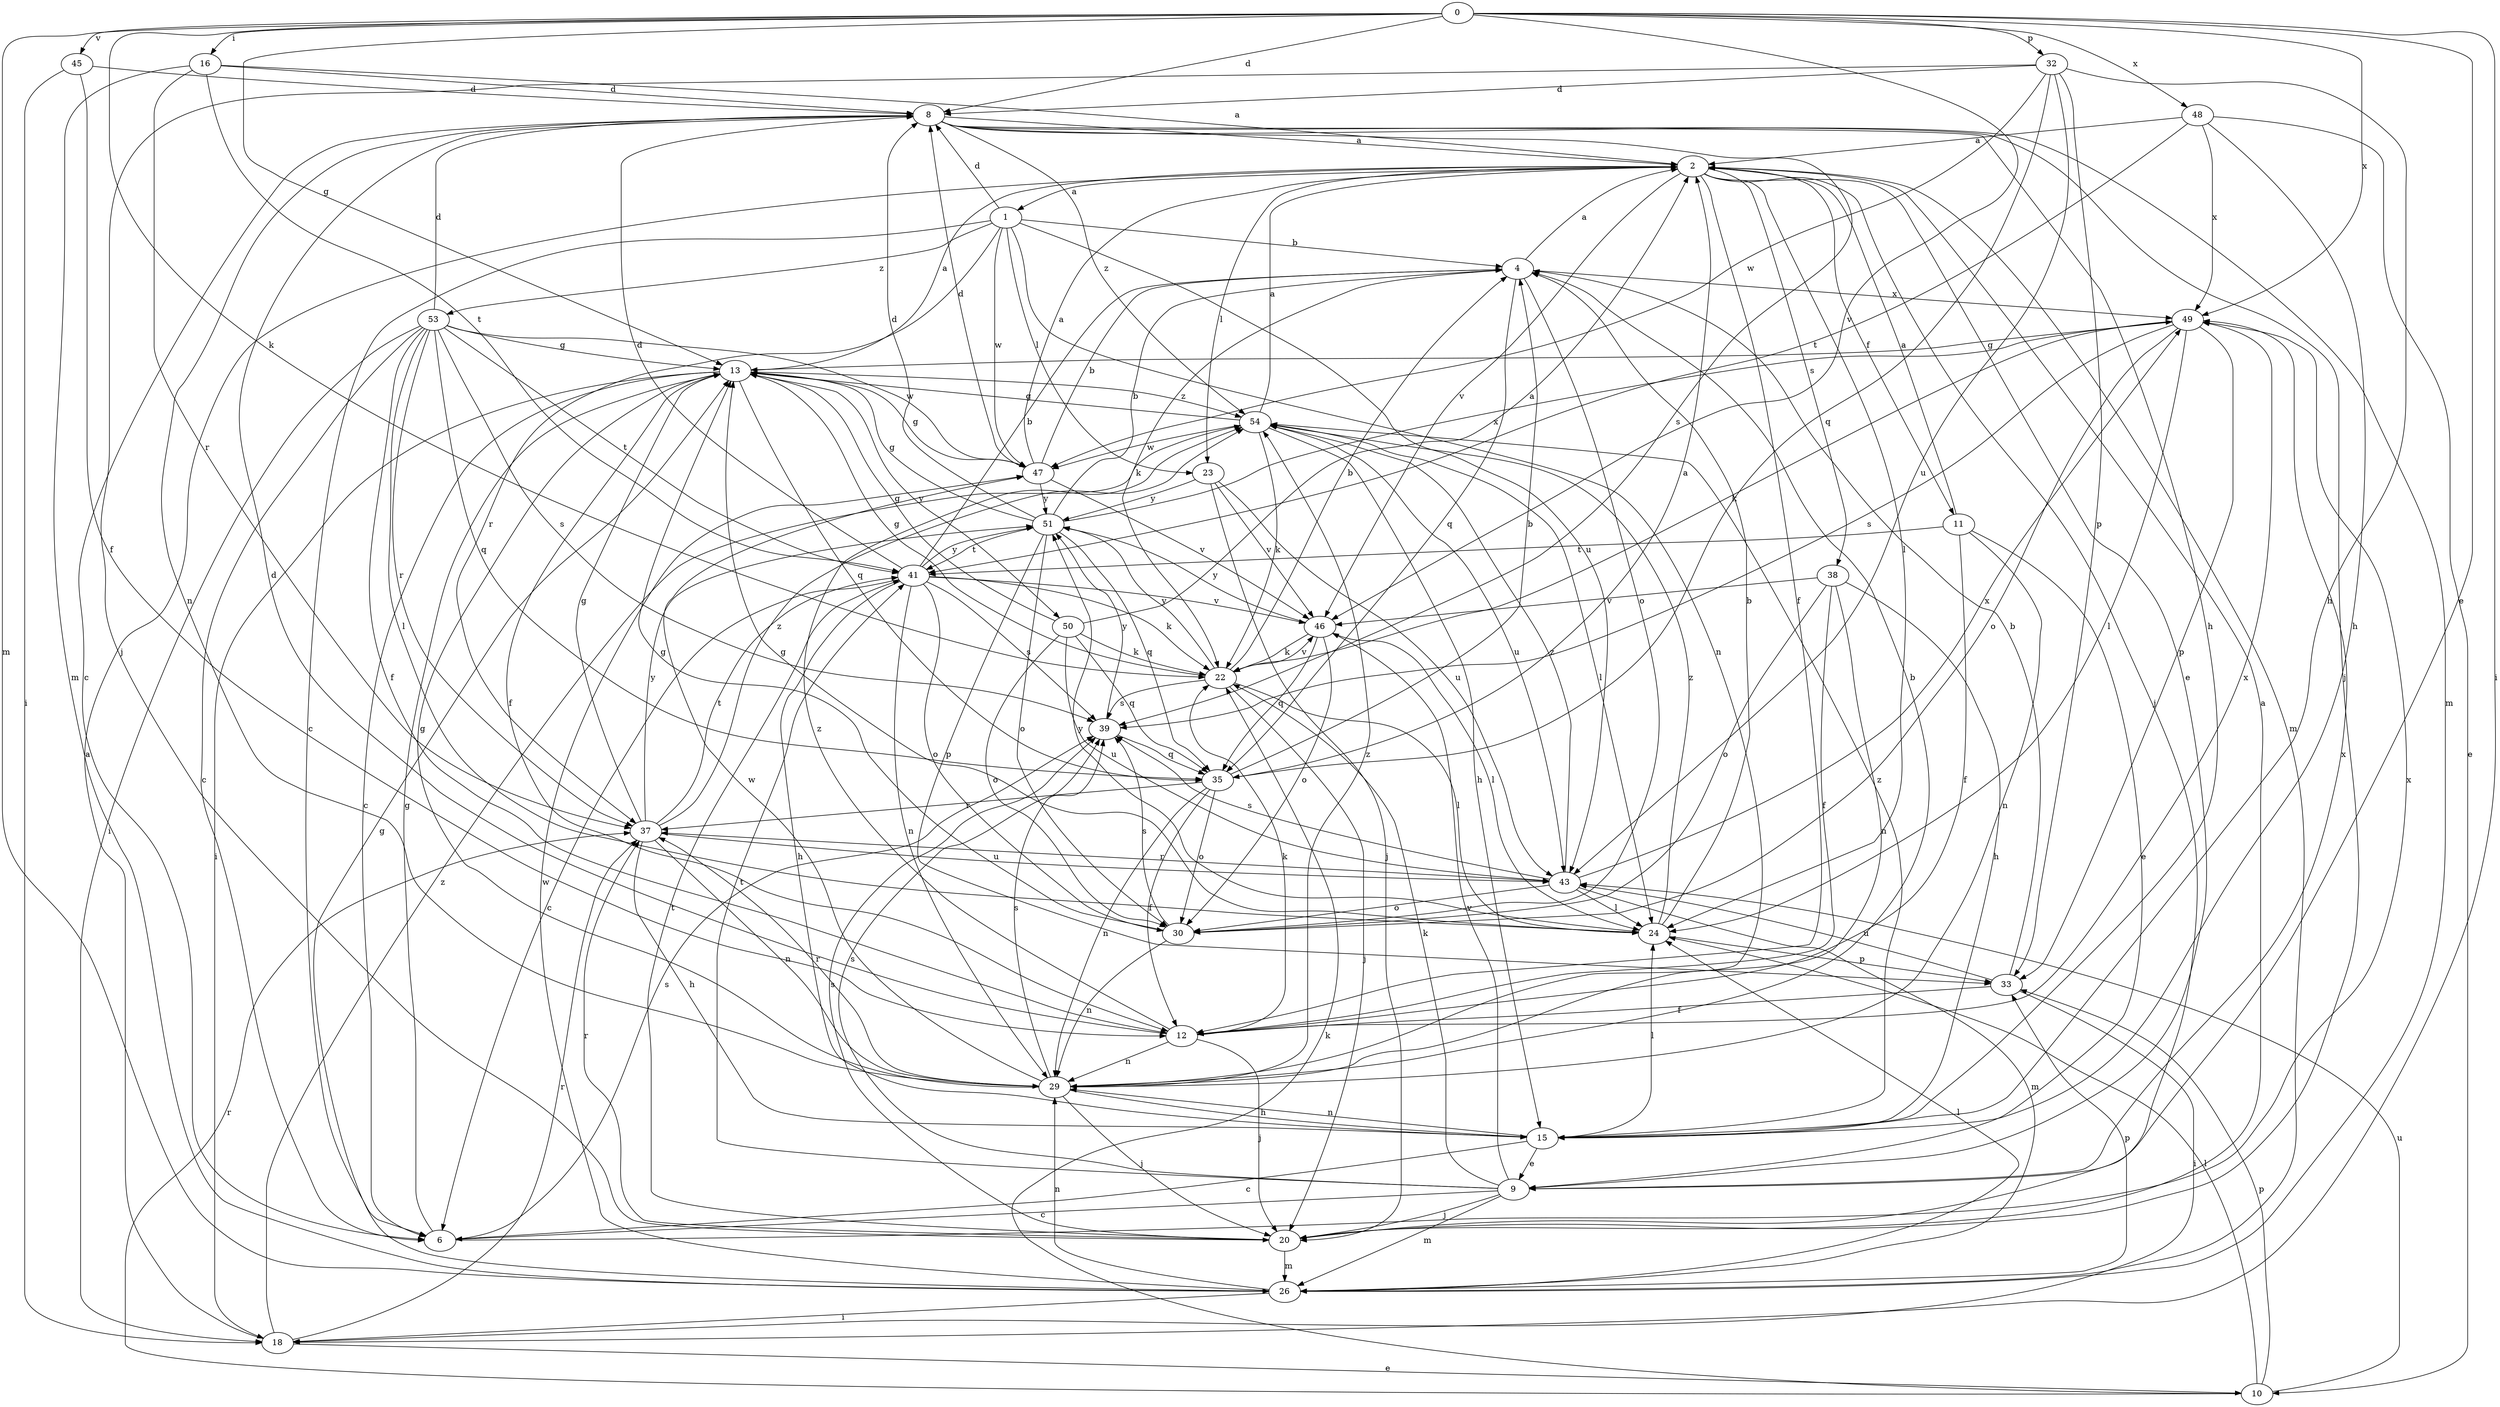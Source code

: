 strict digraph  {
0;
1;
2;
4;
6;
8;
9;
10;
11;
12;
13;
15;
16;
18;
20;
22;
23;
24;
26;
29;
30;
32;
33;
35;
37;
38;
39;
41;
43;
45;
46;
47;
48;
49;
50;
51;
53;
54;
0 -> 8  [label=d];
0 -> 9  [label=e];
0 -> 13  [label=g];
0 -> 16  [label=i];
0 -> 18  [label=i];
0 -> 22  [label=k];
0 -> 26  [label=m];
0 -> 32  [label=p];
0 -> 45  [label=v];
0 -> 46  [label=v];
0 -> 48  [label=x];
0 -> 49  [label=x];
1 -> 4  [label=b];
1 -> 6  [label=c];
1 -> 8  [label=d];
1 -> 23  [label=l];
1 -> 29  [label=n];
1 -> 37  [label=r];
1 -> 43  [label=u];
1 -> 47  [label=w];
1 -> 53  [label=z];
2 -> 1  [label=a];
2 -> 9  [label=e];
2 -> 11  [label=f];
2 -> 12  [label=f];
2 -> 20  [label=j];
2 -> 23  [label=l];
2 -> 24  [label=l];
2 -> 26  [label=m];
2 -> 38  [label=s];
2 -> 46  [label=v];
4 -> 2  [label=a];
4 -> 22  [label=k];
4 -> 30  [label=o];
4 -> 35  [label=q];
4 -> 49  [label=x];
6 -> 13  [label=g];
6 -> 39  [label=s];
6 -> 49  [label=x];
8 -> 2  [label=a];
8 -> 6  [label=c];
8 -> 15  [label=h];
8 -> 20  [label=j];
8 -> 26  [label=m];
8 -> 29  [label=n];
8 -> 39  [label=s];
8 -> 54  [label=z];
9 -> 6  [label=c];
9 -> 20  [label=j];
9 -> 22  [label=k];
9 -> 26  [label=m];
9 -> 39  [label=s];
9 -> 41  [label=t];
9 -> 46  [label=v];
9 -> 49  [label=x];
10 -> 22  [label=k];
10 -> 24  [label=l];
10 -> 33  [label=p];
10 -> 37  [label=r];
10 -> 43  [label=u];
11 -> 2  [label=a];
11 -> 9  [label=e];
11 -> 12  [label=f];
11 -> 29  [label=n];
11 -> 41  [label=t];
12 -> 8  [label=d];
12 -> 20  [label=j];
12 -> 22  [label=k];
12 -> 29  [label=n];
12 -> 49  [label=x];
12 -> 54  [label=z];
13 -> 2  [label=a];
13 -> 6  [label=c];
13 -> 12  [label=f];
13 -> 18  [label=i];
13 -> 35  [label=q];
13 -> 50  [label=y];
13 -> 54  [label=z];
15 -> 6  [label=c];
15 -> 9  [label=e];
15 -> 24  [label=l];
15 -> 29  [label=n];
15 -> 54  [label=z];
16 -> 2  [label=a];
16 -> 8  [label=d];
16 -> 26  [label=m];
16 -> 37  [label=r];
16 -> 41  [label=t];
18 -> 2  [label=a];
18 -> 10  [label=e];
18 -> 37  [label=r];
18 -> 54  [label=z];
20 -> 2  [label=a];
20 -> 26  [label=m];
20 -> 37  [label=r];
20 -> 39  [label=s];
20 -> 41  [label=t];
22 -> 4  [label=b];
22 -> 13  [label=g];
22 -> 20  [label=j];
22 -> 24  [label=l];
22 -> 39  [label=s];
22 -> 46  [label=v];
22 -> 51  [label=y];
23 -> 20  [label=j];
23 -> 43  [label=u];
23 -> 46  [label=v];
23 -> 51  [label=y];
24 -> 4  [label=b];
24 -> 13  [label=g];
24 -> 33  [label=p];
24 -> 51  [label=y];
24 -> 54  [label=z];
26 -> 13  [label=g];
26 -> 18  [label=i];
26 -> 24  [label=l];
26 -> 29  [label=n];
26 -> 33  [label=p];
26 -> 47  [label=w];
29 -> 4  [label=b];
29 -> 13  [label=g];
29 -> 15  [label=h];
29 -> 20  [label=j];
29 -> 37  [label=r];
29 -> 39  [label=s];
29 -> 47  [label=w];
29 -> 54  [label=z];
30 -> 13  [label=g];
30 -> 29  [label=n];
30 -> 39  [label=s];
32 -> 8  [label=d];
32 -> 15  [label=h];
32 -> 20  [label=j];
32 -> 33  [label=p];
32 -> 35  [label=q];
32 -> 43  [label=u];
32 -> 47  [label=w];
33 -> 4  [label=b];
33 -> 12  [label=f];
33 -> 18  [label=i];
33 -> 43  [label=u];
35 -> 2  [label=a];
35 -> 4  [label=b];
35 -> 12  [label=f];
35 -> 29  [label=n];
35 -> 30  [label=o];
35 -> 37  [label=r];
37 -> 13  [label=g];
37 -> 15  [label=h];
37 -> 29  [label=n];
37 -> 41  [label=t];
37 -> 43  [label=u];
37 -> 51  [label=y];
37 -> 54  [label=z];
38 -> 12  [label=f];
38 -> 15  [label=h];
38 -> 29  [label=n];
38 -> 30  [label=o];
38 -> 46  [label=v];
39 -> 35  [label=q];
39 -> 51  [label=y];
41 -> 4  [label=b];
41 -> 6  [label=c];
41 -> 8  [label=d];
41 -> 15  [label=h];
41 -> 22  [label=k];
41 -> 29  [label=n];
41 -> 30  [label=o];
41 -> 39  [label=s];
41 -> 46  [label=v];
41 -> 51  [label=y];
43 -> 24  [label=l];
43 -> 26  [label=m];
43 -> 30  [label=o];
43 -> 37  [label=r];
43 -> 39  [label=s];
43 -> 49  [label=x];
43 -> 54  [label=z];
45 -> 8  [label=d];
45 -> 12  [label=f];
45 -> 18  [label=i];
46 -> 22  [label=k];
46 -> 24  [label=l];
46 -> 30  [label=o];
46 -> 35  [label=q];
46 -> 51  [label=y];
47 -> 2  [label=a];
47 -> 4  [label=b];
47 -> 8  [label=d];
47 -> 13  [label=g];
47 -> 46  [label=v];
47 -> 51  [label=y];
48 -> 2  [label=a];
48 -> 10  [label=e];
48 -> 15  [label=h];
48 -> 41  [label=t];
48 -> 49  [label=x];
49 -> 13  [label=g];
49 -> 22  [label=k];
49 -> 24  [label=l];
49 -> 30  [label=o];
49 -> 33  [label=p];
49 -> 39  [label=s];
50 -> 2  [label=a];
50 -> 13  [label=g];
50 -> 22  [label=k];
50 -> 30  [label=o];
50 -> 35  [label=q];
50 -> 43  [label=u];
51 -> 4  [label=b];
51 -> 8  [label=d];
51 -> 13  [label=g];
51 -> 30  [label=o];
51 -> 33  [label=p];
51 -> 35  [label=q];
51 -> 41  [label=t];
51 -> 49  [label=x];
53 -> 6  [label=c];
53 -> 8  [label=d];
53 -> 12  [label=f];
53 -> 13  [label=g];
53 -> 18  [label=i];
53 -> 24  [label=l];
53 -> 35  [label=q];
53 -> 37  [label=r];
53 -> 39  [label=s];
53 -> 41  [label=t];
53 -> 47  [label=w];
54 -> 2  [label=a];
54 -> 13  [label=g];
54 -> 15  [label=h];
54 -> 22  [label=k];
54 -> 24  [label=l];
54 -> 43  [label=u];
54 -> 47  [label=w];
}

